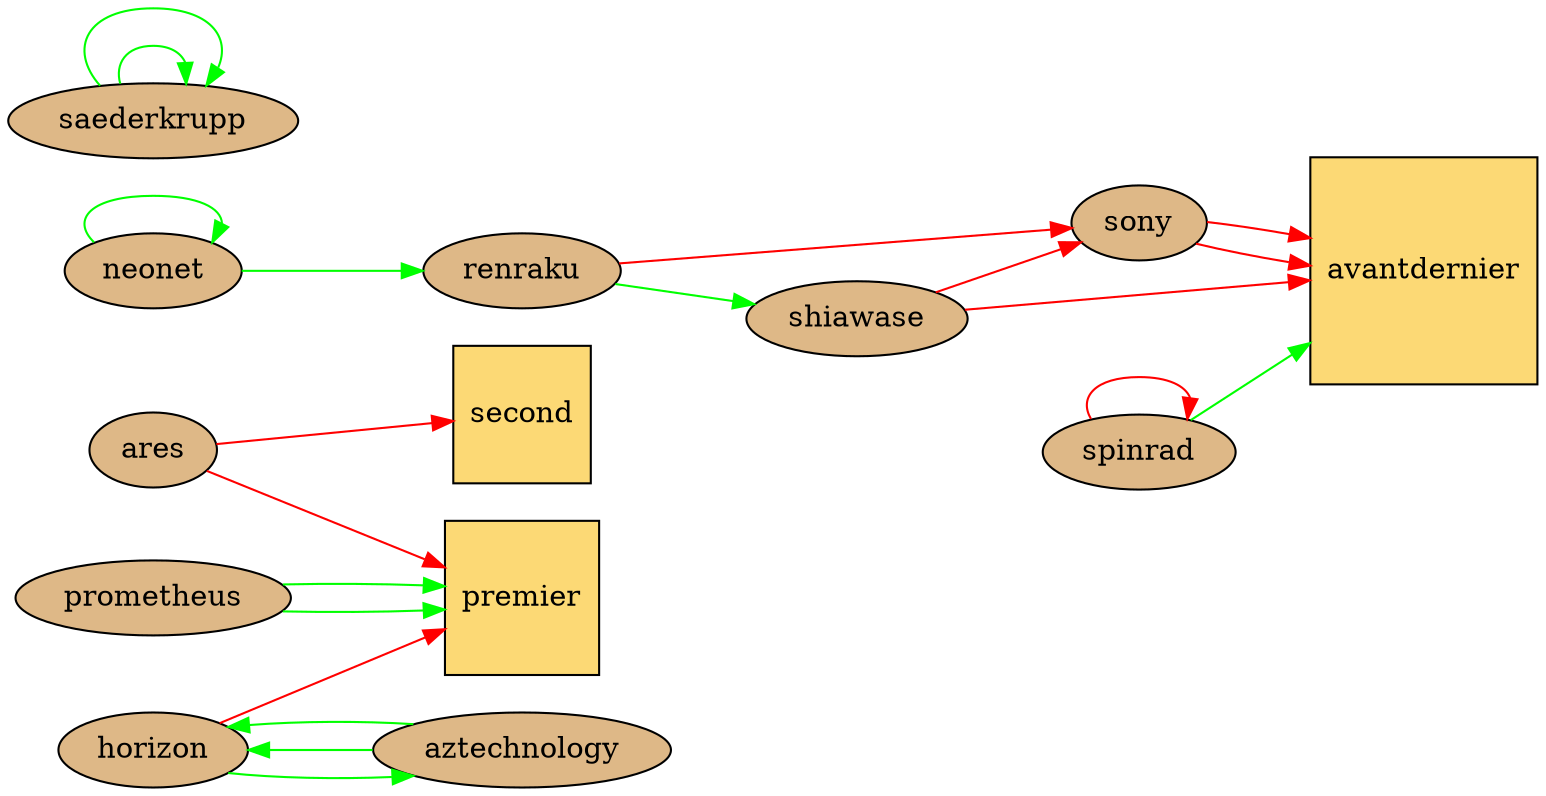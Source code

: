 digraph g{
  graph [
      rankdir = "LR"
  ];

ares [shape=ellipse,fillcolor="burlywood",style="filled"];
aztechnology [shape=ellipse,fillcolor="burlywood",style="filled"];
horizon [shape=ellipse,fillcolor="burlywood",style="filled"];
neonet [shape=ellipse,fillcolor="burlywood",style="filled"];
prometheus [shape=ellipse,fillcolor="burlywood",style="filled"];
renraku [shape=ellipse,fillcolor="burlywood",style="filled"];
saederkrupp [shape=ellipse,fillcolor="burlywood",style="filled"];
shiawase [shape=ellipse,fillcolor="burlywood",style="filled"];
sony [shape=ellipse,fillcolor="burlywood",style="filled"];
spinrad [shape=ellipse,fillcolor="burlywood",style="filled"];
premier [shape=square,fillcolor="#FCD975",style="filled"];
second [shape=square,fillcolor="#FCD975",style="filled"];
avantdernier [shape=square,fillcolor="#FCD975",style="filled"];

ares -> premier [color="red"];
ares -> second [color="red"];

aztechnology -> horizon [color="green"];
aztechnology -> horizon [color="green"];

horizon-> aztechnology [color="green"];
horizon-> premier [color="red"];

neonet -> neonet [color="green"];
neonet -> renraku [color="green"];

prometheus -> premier [color="green"];
prometheus -> premier [color="green"];

renraku -> sony [color="red"];
renraku -> shiawase [color="green"];

saederkrupp -> saederkrupp [color="green"];
saederkrupp -> saederkrupp [color="green"];

shiawase -> avantdernier [color="red"];
shiawase -> sony [color="red"];

sony -> avantdernier [color="red"];
sony -> avantdernier [color="red"];

spinrad -> spinrad [color="red"];
spinrad -> avantdernier [color="green"];
}
